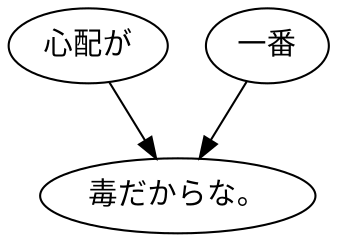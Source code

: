 digraph graph5303 {
	node0 [label="心配が"];
	node1 [label="一番"];
	node2 [label="毒だからな。"];
	node0 -> node2;
	node1 -> node2;
}
